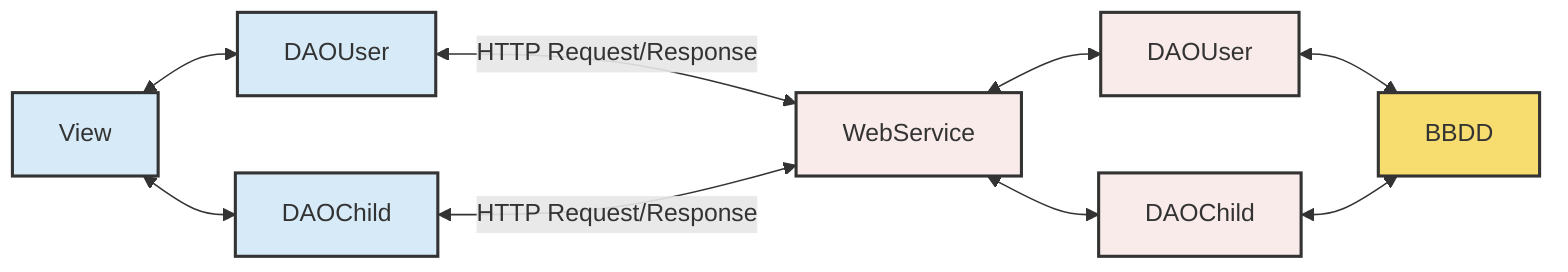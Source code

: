flowchart LR;
    A[View]
    A <--> B[DAOUser] 
    B <-->|HTTP Request/Response| C[WebService]
    C <--> D[DAOUser]
    D <--> E[BBDD]
    A <--> F[DAOChild]
    F <-->|HTTP Request/Response| C
    C <--> G[DAOChild]
    G <--> E 

    classDef Frontend fill:#D6EAF8,stroke:#333,stroke-width:2px;
    classDef Backend fill:#F9EBEA,stroke:#333,stroke-width:2px;
    classDef BBDD fill:#F7DC6F,stroke:#333,stroke-width:2px; 

    class A,B,F Frontend;
    class C,D,G Backend;
    class E BBDD;